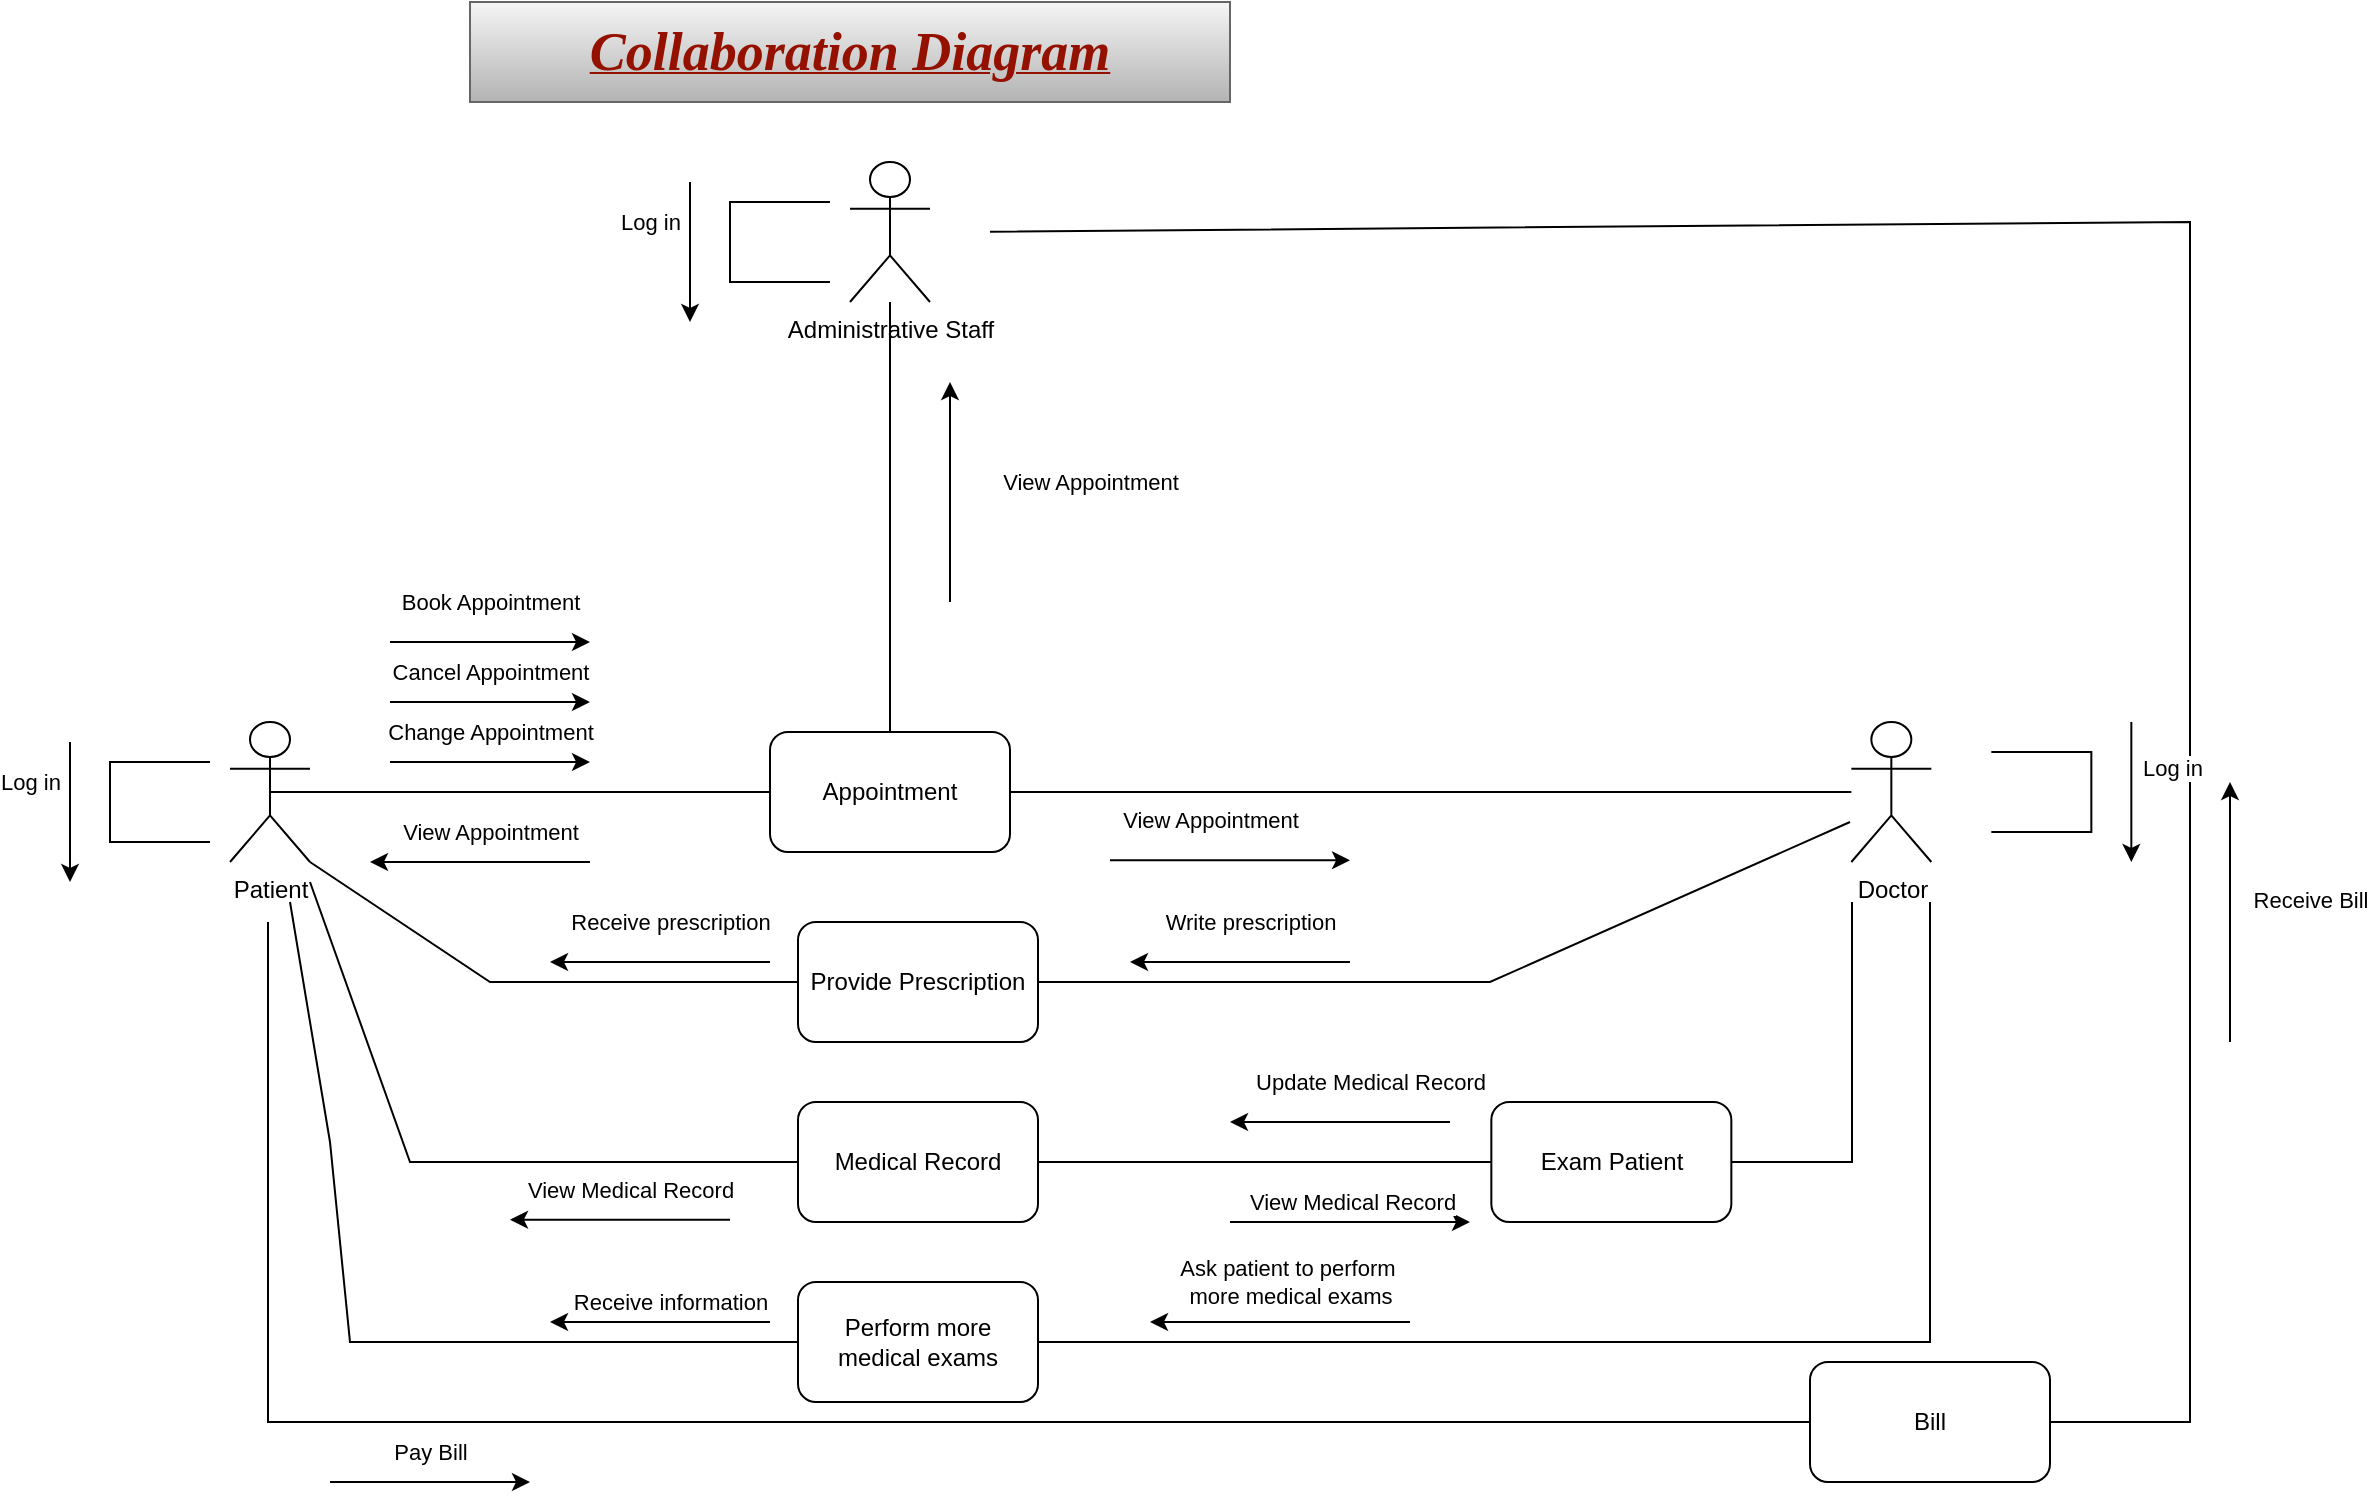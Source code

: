 <mxfile version="24.1.0" type="device">
  <diagram name="Σελίδα-1" id="jmt2cwGtNzTrue3MdXKK">
    <mxGraphModel dx="1670" dy="948" grid="1" gridSize="10" guides="1" tooltips="1" connect="1" arrows="1" fold="1" page="1" pageScale="1" pageWidth="827" pageHeight="1169" math="0" shadow="0">
      <root>
        <mxCell id="0" />
        <mxCell id="1" parent="0" />
        <mxCell id="wo7qAl4Wys5p-9roEDO0-1" value="&lt;font color=&quot;#941100&quot; face=&quot;Times New Roman&quot;&gt;&lt;b&gt;&lt;i&gt;&lt;u&gt;&lt;font style=&quot;font-size: 27px;&quot;&gt;Collaboration Diagram &lt;/font&gt;&lt;/u&gt;&lt;/i&gt;&lt;/b&gt;&lt;/font&gt;" style="rounded=0;whiteSpace=wrap;html=1;fillColor=#f5f5f5;gradientColor=#b3b3b3;strokeColor=#666666;" vertex="1" parent="1">
          <mxGeometry x="250" y="10" width="380" height="50" as="geometry" />
        </mxCell>
        <mxCell id="wo7qAl4Wys5p-9roEDO0-13" style="rounded=0;orthogonalLoop=1;jettySize=auto;html=1;exitX=0.5;exitY=0.5;exitDx=0;exitDy=0;exitPerimeter=0;entryX=0;entryY=0.5;entryDx=0;entryDy=0;endArrow=none;endFill=0;" edge="1" parent="1" source="wo7qAl4Wys5p-9roEDO0-2" target="wo7qAl4Wys5p-9roEDO0-3">
          <mxGeometry relative="1" as="geometry" />
        </mxCell>
        <mxCell id="wo7qAl4Wys5p-9roEDO0-44" style="edgeStyle=none;rounded=0;orthogonalLoop=1;jettySize=auto;html=1;entryX=0;entryY=0.5;entryDx=0;entryDy=0;endArrow=none;endFill=0;" edge="1" parent="1" target="wo7qAl4Wys5p-9roEDO0-8">
          <mxGeometry relative="1" as="geometry">
            <mxPoint x="170" y="450" as="sourcePoint" />
            <Array as="points">
              <mxPoint x="220" y="590" />
            </Array>
          </mxGeometry>
        </mxCell>
        <mxCell id="wo7qAl4Wys5p-9roEDO0-2" value="Patient" style="shape=umlActor;verticalLabelPosition=bottom;verticalAlign=top;html=1;outlineConnect=0;" vertex="1" parent="1">
          <mxGeometry x="130" y="370" width="40" height="70" as="geometry" />
        </mxCell>
        <mxCell id="wo7qAl4Wys5p-9roEDO0-3" value="Appointment" style="rounded=1;whiteSpace=wrap;html=1;" vertex="1" parent="1">
          <mxGeometry x="400" y="375" width="120" height="60" as="geometry" />
        </mxCell>
        <mxCell id="wo7qAl4Wys5p-9roEDO0-30" value="" style="edgeStyle=none;rounded=0;orthogonalLoop=1;jettySize=auto;html=1;endArrow=none;endFill=0;" edge="1" parent="1" source="wo7qAl4Wys5p-9roEDO0-4" target="wo7qAl4Wys5p-9roEDO0-3">
          <mxGeometry relative="1" as="geometry" />
        </mxCell>
        <mxCell id="wo7qAl4Wys5p-9roEDO0-43" style="edgeStyle=none;rounded=0;orthogonalLoop=1;jettySize=auto;html=1;entryX=1;entryY=0.5;entryDx=0;entryDy=0;endArrow=none;endFill=0;" edge="1" parent="1" target="wo7qAl4Wys5p-9roEDO0-8">
          <mxGeometry relative="1" as="geometry">
            <mxPoint x="941" y="460" as="sourcePoint" />
            <Array as="points">
              <mxPoint x="941" y="590" />
              <mxPoint x="860" y="590" />
            </Array>
          </mxGeometry>
        </mxCell>
        <mxCell id="wo7qAl4Wys5p-9roEDO0-4" value="Doctor" style="shape=umlActor;verticalLabelPosition=bottom;verticalAlign=top;html=1;outlineConnect=0;" vertex="1" parent="1">
          <mxGeometry x="940.67" y="370" width="40" height="70" as="geometry" />
        </mxCell>
        <mxCell id="wo7qAl4Wys5p-9roEDO0-29" value="" style="edgeStyle=none;rounded=0;orthogonalLoop=1;jettySize=auto;html=1;entryX=0.5;entryY=0;entryDx=0;entryDy=0;endArrow=none;endFill=0;" edge="1" parent="1" source="wo7qAl4Wys5p-9roEDO0-5" target="wo7qAl4Wys5p-9roEDO0-3">
          <mxGeometry relative="1" as="geometry">
            <mxPoint x="460" y="245" as="targetPoint" />
          </mxGeometry>
        </mxCell>
        <mxCell id="wo7qAl4Wys5p-9roEDO0-34" value="" style="edgeStyle=none;rounded=0;orthogonalLoop=1;jettySize=auto;html=1;entryX=1;entryY=0.5;entryDx=0;entryDy=0;endArrow=none;endFill=0;" edge="1" parent="1" target="wo7qAl4Wys5p-9roEDO0-7">
          <mxGeometry relative="1" as="geometry">
            <mxPoint x="510" y="124.839" as="sourcePoint" />
            <mxPoint x="1100" y="600" as="targetPoint" />
            <Array as="points">
              <mxPoint x="1110" y="120" />
              <mxPoint x="1110" y="720" />
            </Array>
          </mxGeometry>
        </mxCell>
        <mxCell id="wo7qAl4Wys5p-9roEDO0-5" value="Administrative Staff" style="shape=umlActor;verticalLabelPosition=bottom;verticalAlign=top;html=1;outlineConnect=0;" vertex="1" parent="1">
          <mxGeometry x="440" y="90" width="40" height="70" as="geometry" />
        </mxCell>
        <mxCell id="wo7qAl4Wys5p-9roEDO0-7" value="Bill" style="rounded=1;whiteSpace=wrap;html=1;" vertex="1" parent="1">
          <mxGeometry x="920" y="690" width="120" height="60" as="geometry" />
        </mxCell>
        <mxCell id="wo7qAl4Wys5p-9roEDO0-8" value="Medical Record" style="rounded=1;whiteSpace=wrap;html=1;" vertex="1" parent="1">
          <mxGeometry x="414" y="560" width="120" height="60" as="geometry" />
        </mxCell>
        <mxCell id="wo7qAl4Wys5p-9roEDO0-9" value="" style="endArrow=none;html=1;rounded=0;" edge="1" parent="1">
          <mxGeometry width="50" height="50" relative="1" as="geometry">
            <mxPoint x="110" y="430" as="sourcePoint" />
            <mxPoint x="120" y="390" as="targetPoint" />
            <Array as="points">
              <mxPoint x="120" y="430" />
              <mxPoint x="110" y="430" />
              <mxPoint x="70" y="430" />
              <mxPoint x="70" y="390" />
            </Array>
          </mxGeometry>
        </mxCell>
        <mxCell id="wo7qAl4Wys5p-9roEDO0-10" value="Log in" style="edgeLabel;html=1;align=center;verticalAlign=middle;resizable=0;points=[];" vertex="1" connectable="0" parent="wo7qAl4Wys5p-9roEDO0-9">
          <mxGeometry x="0.147" y="1" relative="1" as="geometry">
            <mxPoint x="-39" y="-4" as="offset" />
          </mxGeometry>
        </mxCell>
        <mxCell id="wo7qAl4Wys5p-9roEDO0-12" value="" style="endArrow=classic;html=1;rounded=0;" edge="1" parent="1">
          <mxGeometry width="50" height="50" relative="1" as="geometry">
            <mxPoint x="50" y="380" as="sourcePoint" />
            <mxPoint x="50" y="450" as="targetPoint" />
          </mxGeometry>
        </mxCell>
        <mxCell id="wo7qAl4Wys5p-9roEDO0-16" value="" style="endArrow=classic;html=1;rounded=0;" edge="1" parent="1">
          <mxGeometry width="50" height="50" relative="1" as="geometry">
            <mxPoint x="210" y="330" as="sourcePoint" />
            <mxPoint x="310" y="330" as="targetPoint" />
          </mxGeometry>
        </mxCell>
        <mxCell id="wo7qAl4Wys5p-9roEDO0-23" value="Book Appointment" style="edgeLabel;html=1;align=center;verticalAlign=middle;resizable=0;points=[];" vertex="1" connectable="0" parent="wo7qAl4Wys5p-9roEDO0-16">
          <mxGeometry x="-0.433" relative="1" as="geometry">
            <mxPoint x="21" y="-20" as="offset" />
          </mxGeometry>
        </mxCell>
        <mxCell id="wo7qAl4Wys5p-9roEDO0-17" value="" style="endArrow=none;html=1;rounded=0;" edge="1" parent="1">
          <mxGeometry width="50" height="50" relative="1" as="geometry">
            <mxPoint x="420" y="150" as="sourcePoint" />
            <mxPoint x="430" y="110" as="targetPoint" />
            <Array as="points">
              <mxPoint x="430" y="150" />
              <mxPoint x="420" y="150" />
              <mxPoint x="380" y="150" />
              <mxPoint x="380" y="110" />
            </Array>
          </mxGeometry>
        </mxCell>
        <mxCell id="wo7qAl4Wys5p-9roEDO0-18" value="Log in" style="edgeLabel;html=1;align=center;verticalAlign=middle;resizable=0;points=[];" vertex="1" connectable="0" parent="wo7qAl4Wys5p-9roEDO0-17">
          <mxGeometry x="0.147" y="1" relative="1" as="geometry">
            <mxPoint x="-39" y="-4" as="offset" />
          </mxGeometry>
        </mxCell>
        <mxCell id="wo7qAl4Wys5p-9roEDO0-19" value="" style="endArrow=classic;html=1;rounded=0;" edge="1" parent="1">
          <mxGeometry width="50" height="50" relative="1" as="geometry">
            <mxPoint x="360" y="100" as="sourcePoint" />
            <mxPoint x="360" y="170" as="targetPoint" />
          </mxGeometry>
        </mxCell>
        <mxCell id="wo7qAl4Wys5p-9roEDO0-20" value="" style="endArrow=none;html=1;rounded=0;" edge="1" parent="1">
          <mxGeometry width="50" height="50" relative="1" as="geometry">
            <mxPoint x="1030.67" y="425" as="sourcePoint" />
            <mxPoint x="1010.67" y="385" as="targetPoint" />
            <Array as="points">
              <mxPoint x="1040.67" y="425" />
              <mxPoint x="1010.67" y="425" />
              <mxPoint x="1060.67" y="425" />
              <mxPoint x="1060.67" y="385" />
            </Array>
          </mxGeometry>
        </mxCell>
        <mxCell id="wo7qAl4Wys5p-9roEDO0-21" value="Log in" style="edgeLabel;html=1;align=center;verticalAlign=middle;resizable=0;points=[];" vertex="1" connectable="0" parent="wo7qAl4Wys5p-9roEDO0-20">
          <mxGeometry x="0.147" y="1" relative="1" as="geometry">
            <mxPoint x="41" y="-19" as="offset" />
          </mxGeometry>
        </mxCell>
        <mxCell id="wo7qAl4Wys5p-9roEDO0-22" value="" style="endArrow=classic;html=1;rounded=0;" edge="1" parent="1">
          <mxGeometry width="50" height="50" relative="1" as="geometry">
            <mxPoint x="1080.67" y="370" as="sourcePoint" />
            <mxPoint x="1080.67" y="440" as="targetPoint" />
          </mxGeometry>
        </mxCell>
        <mxCell id="wo7qAl4Wys5p-9roEDO0-24" value="" style="endArrow=classic;html=1;rounded=0;" edge="1" parent="1">
          <mxGeometry width="50" height="50" relative="1" as="geometry">
            <mxPoint x="210" y="360" as="sourcePoint" />
            <mxPoint x="310" y="360" as="targetPoint" />
          </mxGeometry>
        </mxCell>
        <mxCell id="wo7qAl4Wys5p-9roEDO0-25" value="Cancel Appointment" style="edgeLabel;html=1;align=center;verticalAlign=middle;resizable=0;points=[];" vertex="1" connectable="0" parent="wo7qAl4Wys5p-9roEDO0-24">
          <mxGeometry x="-0.433" relative="1" as="geometry">
            <mxPoint x="21" y="-15" as="offset" />
          </mxGeometry>
        </mxCell>
        <mxCell id="wo7qAl4Wys5p-9roEDO0-26" value="" style="endArrow=classic;html=1;rounded=0;" edge="1" parent="1">
          <mxGeometry width="50" height="50" relative="1" as="geometry">
            <mxPoint x="310" y="440" as="sourcePoint" />
            <mxPoint x="200" y="440" as="targetPoint" />
          </mxGeometry>
        </mxCell>
        <mxCell id="wo7qAl4Wys5p-9roEDO0-27" value="View Appointment" style="edgeLabel;html=1;align=center;verticalAlign=middle;resizable=0;points=[];" vertex="1" connectable="0" parent="wo7qAl4Wys5p-9roEDO0-26">
          <mxGeometry x="-0.433" relative="1" as="geometry">
            <mxPoint x="-19" y="-15" as="offset" />
          </mxGeometry>
        </mxCell>
        <mxCell id="wo7qAl4Wys5p-9roEDO0-31" value="" style="endArrow=classic;html=1;rounded=0;" edge="1" parent="1">
          <mxGeometry width="50" height="50" relative="1" as="geometry">
            <mxPoint x="570" y="439.17" as="sourcePoint" />
            <mxPoint x="690" y="439.17" as="targetPoint" />
          </mxGeometry>
        </mxCell>
        <mxCell id="wo7qAl4Wys5p-9roEDO0-32" value="View Appointment" style="edgeLabel;html=1;align=center;verticalAlign=middle;resizable=0;points=[];" vertex="1" connectable="0" parent="wo7qAl4Wys5p-9roEDO0-31">
          <mxGeometry x="-0.433" relative="1" as="geometry">
            <mxPoint x="16" y="-20" as="offset" />
          </mxGeometry>
        </mxCell>
        <mxCell id="wo7qAl4Wys5p-9roEDO0-35" value="" style="endArrow=none;html=1;rounded=0;exitX=0;exitY=0.5;exitDx=0;exitDy=0;" edge="1" parent="1" source="wo7qAl4Wys5p-9roEDO0-7">
          <mxGeometry width="50" height="50" relative="1" as="geometry">
            <mxPoint x="149" y="750" as="sourcePoint" />
            <mxPoint x="149" y="470" as="targetPoint" />
            <Array as="points">
              <mxPoint x="149" y="720" />
            </Array>
          </mxGeometry>
        </mxCell>
        <mxCell id="wo7qAl4Wys5p-9roEDO0-36" value="" style="endArrow=classic;html=1;rounded=0;" edge="1" parent="1">
          <mxGeometry width="50" height="50" relative="1" as="geometry">
            <mxPoint x="210" y="390" as="sourcePoint" />
            <mxPoint x="310" y="390" as="targetPoint" />
          </mxGeometry>
        </mxCell>
        <mxCell id="wo7qAl4Wys5p-9roEDO0-37" value="Change Appointment" style="edgeLabel;html=1;align=center;verticalAlign=middle;resizable=0;points=[];" vertex="1" connectable="0" parent="wo7qAl4Wys5p-9roEDO0-36">
          <mxGeometry x="-0.433" relative="1" as="geometry">
            <mxPoint x="21" y="-15" as="offset" />
          </mxGeometry>
        </mxCell>
        <mxCell id="wo7qAl4Wys5p-9roEDO0-38" value="" style="endArrow=classic;html=1;rounded=0;" edge="1" parent="1">
          <mxGeometry width="50" height="50" relative="1" as="geometry">
            <mxPoint x="180" y="750" as="sourcePoint" />
            <mxPoint x="280" y="750" as="targetPoint" />
          </mxGeometry>
        </mxCell>
        <mxCell id="wo7qAl4Wys5p-9roEDO0-39" value="Pay Bill" style="edgeLabel;html=1;align=center;verticalAlign=middle;resizable=0;points=[];" vertex="1" connectable="0" parent="wo7qAl4Wys5p-9roEDO0-38">
          <mxGeometry x="-0.433" relative="1" as="geometry">
            <mxPoint x="21" y="-15" as="offset" />
          </mxGeometry>
        </mxCell>
        <mxCell id="wo7qAl4Wys5p-9roEDO0-41" value="" style="endArrow=classic;html=1;rounded=0;" edge="1" parent="1">
          <mxGeometry width="50" height="50" relative="1" as="geometry">
            <mxPoint x="1130" y="530" as="sourcePoint" />
            <mxPoint x="1130" y="400" as="targetPoint" />
          </mxGeometry>
        </mxCell>
        <mxCell id="wo7qAl4Wys5p-9roEDO0-42" value="Receive Bill" style="edgeLabel;html=1;align=center;verticalAlign=middle;resizable=0;points=[];" vertex="1" connectable="0" parent="wo7qAl4Wys5p-9roEDO0-41">
          <mxGeometry x="-0.433" relative="1" as="geometry">
            <mxPoint x="40" y="-34" as="offset" />
          </mxGeometry>
        </mxCell>
        <mxCell id="wo7qAl4Wys5p-9roEDO0-45" value="" style="endArrow=classic;html=1;rounded=0;" edge="1" parent="1">
          <mxGeometry width="50" height="50" relative="1" as="geometry">
            <mxPoint x="630" y="620" as="sourcePoint" />
            <mxPoint x="750" y="620" as="targetPoint" />
          </mxGeometry>
        </mxCell>
        <mxCell id="wo7qAl4Wys5p-9roEDO0-46" value="View Medical Record" style="edgeLabel;html=1;align=center;verticalAlign=middle;resizable=0;points=[];" vertex="1" connectable="0" parent="wo7qAl4Wys5p-9roEDO0-45">
          <mxGeometry x="-0.433" relative="1" as="geometry">
            <mxPoint x="27" y="-10" as="offset" />
          </mxGeometry>
        </mxCell>
        <mxCell id="wo7qAl4Wys5p-9roEDO0-47" value="" style="endArrow=classic;html=1;rounded=0;" edge="1" parent="1">
          <mxGeometry width="50" height="50" relative="1" as="geometry">
            <mxPoint x="490" y="310" as="sourcePoint" />
            <mxPoint x="490" y="200" as="targetPoint" />
          </mxGeometry>
        </mxCell>
        <mxCell id="wo7qAl4Wys5p-9roEDO0-48" value="View Appointment" style="edgeLabel;html=1;align=center;verticalAlign=middle;resizable=0;points=[];" vertex="1" connectable="0" parent="wo7qAl4Wys5p-9roEDO0-47">
          <mxGeometry x="-0.433" relative="1" as="geometry">
            <mxPoint x="70" y="-29" as="offset" />
          </mxGeometry>
        </mxCell>
        <mxCell id="wo7qAl4Wys5p-9roEDO0-49" value="" style="endArrow=classic;html=1;rounded=0;" edge="1" parent="1">
          <mxGeometry width="50" height="50" relative="1" as="geometry">
            <mxPoint x="740" y="570" as="sourcePoint" />
            <mxPoint x="630" y="570" as="targetPoint" />
          </mxGeometry>
        </mxCell>
        <mxCell id="wo7qAl4Wys5p-9roEDO0-50" value="Update Medical Record" style="edgeLabel;html=1;align=center;verticalAlign=middle;resizable=0;points=[];" vertex="1" connectable="0" parent="wo7qAl4Wys5p-9roEDO0-49">
          <mxGeometry x="-0.433" relative="1" as="geometry">
            <mxPoint x="-9" y="-20" as="offset" />
          </mxGeometry>
        </mxCell>
        <mxCell id="wo7qAl4Wys5p-9roEDO0-51" value="" style="endArrow=classic;html=1;rounded=0;" edge="1" parent="1">
          <mxGeometry width="50" height="50" relative="1" as="geometry">
            <mxPoint x="380" y="618.82" as="sourcePoint" />
            <mxPoint x="270" y="618.82" as="targetPoint" />
          </mxGeometry>
        </mxCell>
        <mxCell id="wo7qAl4Wys5p-9roEDO0-52" value="View Medical Record" style="edgeLabel;html=1;align=center;verticalAlign=middle;resizable=0;points=[];" vertex="1" connectable="0" parent="wo7qAl4Wys5p-9roEDO0-51">
          <mxGeometry x="-0.433" relative="1" as="geometry">
            <mxPoint x="-19" y="-15" as="offset" />
          </mxGeometry>
        </mxCell>
        <mxCell id="wo7qAl4Wys5p-9roEDO0-53" value="Exam Patient" style="rounded=1;whiteSpace=wrap;html=1;" vertex="1" parent="1">
          <mxGeometry x="760.67" y="560" width="120" height="60" as="geometry" />
        </mxCell>
        <mxCell id="wo7qAl4Wys5p-9roEDO0-55" value="Provide Prescription" style="rounded=1;whiteSpace=wrap;html=1;" vertex="1" parent="1">
          <mxGeometry x="414" y="470" width="120" height="60" as="geometry" />
        </mxCell>
        <mxCell id="wo7qAl4Wys5p-9roEDO0-57" value="Perform more medical exams" style="rounded=1;whiteSpace=wrap;html=1;" vertex="1" parent="1">
          <mxGeometry x="414" y="650" width="120" height="60" as="geometry" />
        </mxCell>
        <mxCell id="wo7qAl4Wys5p-9roEDO0-66" value="" style="edgeStyle=none;rounded=0;orthogonalLoop=1;jettySize=auto;html=1;endArrow=none;endFill=0;entryX=1;entryY=0.5;entryDx=0;entryDy=0;" edge="1" parent="1" target="wo7qAl4Wys5p-9roEDO0-55">
          <mxGeometry relative="1" as="geometry">
            <mxPoint x="940" y="420" as="sourcePoint" />
            <mxPoint x="530" y="415" as="targetPoint" />
            <Array as="points">
              <mxPoint x="760" y="500" />
            </Array>
          </mxGeometry>
        </mxCell>
        <mxCell id="wo7qAl4Wys5p-9roEDO0-67" value="" style="edgeStyle=none;rounded=0;orthogonalLoop=1;jettySize=auto;html=1;endArrow=none;endFill=0;exitX=0;exitY=0.5;exitDx=0;exitDy=0;entryX=1;entryY=1;entryDx=0;entryDy=0;entryPerimeter=0;" edge="1" parent="1" source="wo7qAl4Wys5p-9roEDO0-55" target="wo7qAl4Wys5p-9roEDO0-2">
          <mxGeometry relative="1" as="geometry">
            <mxPoint x="400" y="499.58" as="sourcePoint" />
            <mxPoint x="230" y="500" as="targetPoint" />
            <Array as="points">
              <mxPoint x="260" y="500" />
            </Array>
          </mxGeometry>
        </mxCell>
        <mxCell id="wo7qAl4Wys5p-9roEDO0-68" value="" style="endArrow=classic;html=1;rounded=0;" edge="1" parent="1">
          <mxGeometry width="50" height="50" relative="1" as="geometry">
            <mxPoint x="690" y="490" as="sourcePoint" />
            <mxPoint x="580" y="490" as="targetPoint" />
          </mxGeometry>
        </mxCell>
        <mxCell id="wo7qAl4Wys5p-9roEDO0-69" value="Write prescription" style="edgeLabel;html=1;align=center;verticalAlign=middle;resizable=0;points=[];" vertex="1" connectable="0" parent="wo7qAl4Wys5p-9roEDO0-68">
          <mxGeometry x="-0.433" relative="1" as="geometry">
            <mxPoint x="-19" y="-20" as="offset" />
          </mxGeometry>
        </mxCell>
        <mxCell id="wo7qAl4Wys5p-9roEDO0-70" value="" style="endArrow=classic;html=1;rounded=0;" edge="1" parent="1">
          <mxGeometry width="50" height="50" relative="1" as="geometry">
            <mxPoint x="400" y="490" as="sourcePoint" />
            <mxPoint x="290" y="490" as="targetPoint" />
          </mxGeometry>
        </mxCell>
        <mxCell id="wo7qAl4Wys5p-9roEDO0-71" value="Receive prescription" style="edgeLabel;html=1;align=center;verticalAlign=middle;resizable=0;points=[];" vertex="1" connectable="0" parent="wo7qAl4Wys5p-9roEDO0-70">
          <mxGeometry x="-0.433" relative="1" as="geometry">
            <mxPoint x="-19" y="-20" as="offset" />
          </mxGeometry>
        </mxCell>
        <mxCell id="wo7qAl4Wys5p-9roEDO0-72" value="" style="edgeStyle=none;rounded=0;orthogonalLoop=1;jettySize=auto;html=1;endArrow=none;endFill=0;entryX=1;entryY=0.5;entryDx=0;entryDy=0;" edge="1" parent="1" target="wo7qAl4Wys5p-9roEDO0-57">
          <mxGeometry relative="1" as="geometry">
            <mxPoint x="980" y="460" as="sourcePoint" />
            <mxPoint x="540" y="680" as="targetPoint" />
            <Array as="points">
              <mxPoint x="980" y="680" />
            </Array>
          </mxGeometry>
        </mxCell>
        <mxCell id="wo7qAl4Wys5p-9roEDO0-73" value="" style="endArrow=classic;html=1;rounded=0;" edge="1" parent="1">
          <mxGeometry width="50" height="50" relative="1" as="geometry">
            <mxPoint x="720" y="670" as="sourcePoint" />
            <mxPoint x="590" y="670" as="targetPoint" />
          </mxGeometry>
        </mxCell>
        <mxCell id="wo7qAl4Wys5p-9roEDO0-74" value="Ask patient to perform&amp;nbsp;&lt;div&gt;more medical exams&lt;/div&gt;" style="edgeLabel;html=1;align=center;verticalAlign=middle;resizable=0;points=[];" vertex="1" connectable="0" parent="wo7qAl4Wys5p-9roEDO0-73">
          <mxGeometry x="-0.433" relative="1" as="geometry">
            <mxPoint x="-23" y="-20" as="offset" />
          </mxGeometry>
        </mxCell>
        <mxCell id="wo7qAl4Wys5p-9roEDO0-75" style="edgeStyle=none;rounded=0;orthogonalLoop=1;jettySize=auto;html=1;entryX=0;entryY=0.5;entryDx=0;entryDy=0;endArrow=none;endFill=0;" edge="1" parent="1" target="wo7qAl4Wys5p-9roEDO0-57">
          <mxGeometry relative="1" as="geometry">
            <mxPoint x="160" y="460" as="sourcePoint" />
            <mxPoint x="404" y="680" as="targetPoint" />
            <Array as="points">
              <mxPoint x="180" y="580" />
              <mxPoint x="190" y="680" />
            </Array>
          </mxGeometry>
        </mxCell>
        <mxCell id="wo7qAl4Wys5p-9roEDO0-76" value="" style="endArrow=classic;html=1;rounded=0;" edge="1" parent="1">
          <mxGeometry width="50" height="50" relative="1" as="geometry">
            <mxPoint x="400" y="670" as="sourcePoint" />
            <mxPoint x="290" y="670" as="targetPoint" />
          </mxGeometry>
        </mxCell>
        <mxCell id="wo7qAl4Wys5p-9roEDO0-77" value="Receive information" style="edgeLabel;html=1;align=center;verticalAlign=middle;resizable=0;points=[];" vertex="1" connectable="0" parent="wo7qAl4Wys5p-9roEDO0-76">
          <mxGeometry x="-0.433" relative="1" as="geometry">
            <mxPoint x="-19" y="-10" as="offset" />
          </mxGeometry>
        </mxCell>
      </root>
    </mxGraphModel>
  </diagram>
</mxfile>
